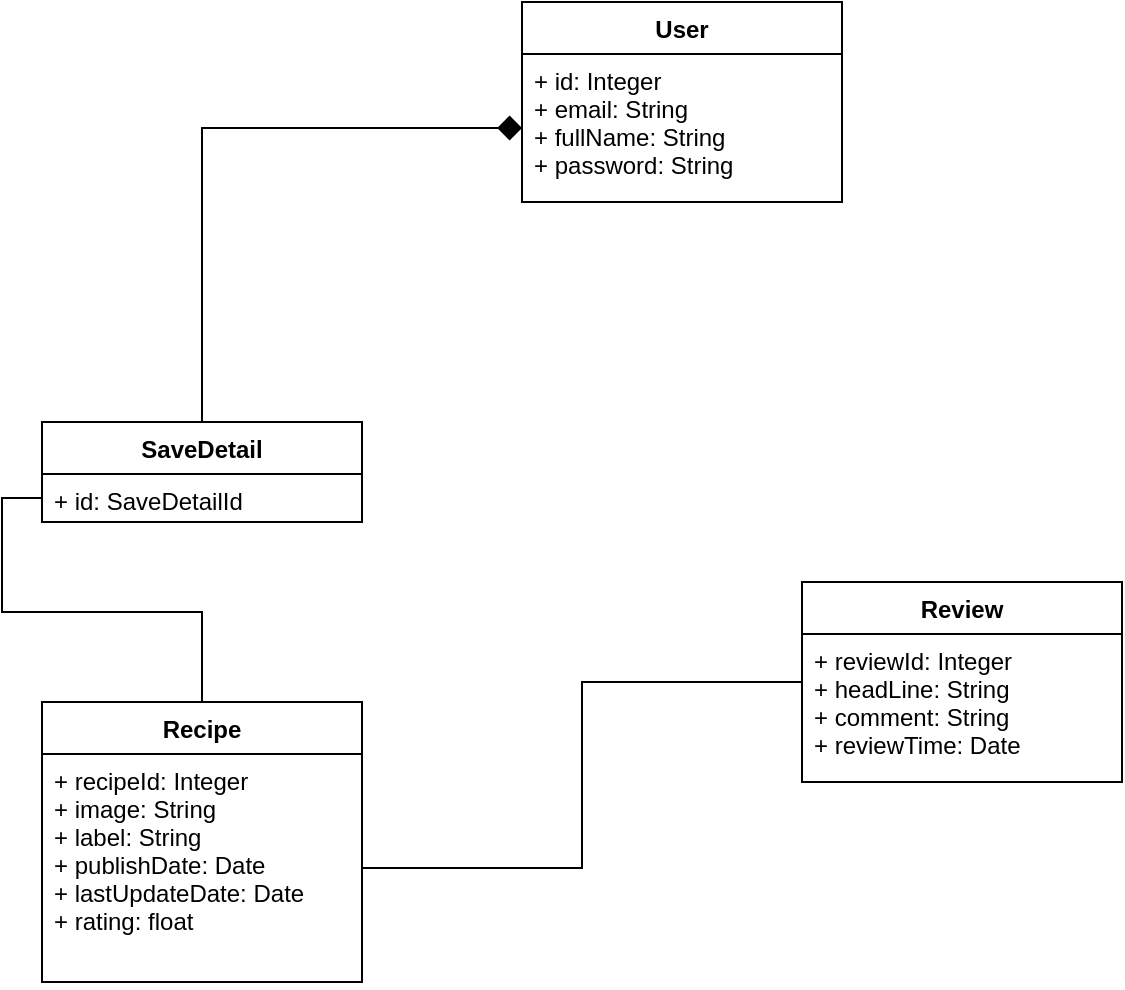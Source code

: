 <mxfile version="12.2.9" type="github" pages="1">
  <diagram id="KN8f9DW_rs04MBtCmTmJ" name="Page-1">
    <mxGraphModel dx="946" dy="597" grid="1" gridSize="10" guides="1" tooltips="1" connect="1" arrows="1" fold="1" page="1" pageScale="1" pageWidth="827" pageHeight="1169" math="0" shadow="0">
      <root>
        <mxCell id="0"/>
        <mxCell id="1" parent="0"/>
        <mxCell id="Ut0aBIWeJt2VPKH04SjW-5" value="User" style="swimlane;fontStyle=1;align=center;verticalAlign=top;childLayout=stackLayout;horizontal=1;startSize=26;horizontalStack=0;resizeParent=1;resizeParentMax=0;resizeLast=0;collapsible=1;marginBottom=0;" parent="1" vertex="1">
          <mxGeometry x="290" y="500" width="160" height="100" as="geometry"/>
        </mxCell>
        <mxCell id="Ut0aBIWeJt2VPKH04SjW-6" value="+ id: Integer&#xa;+ email: String&#xa;+ fullName: String&#xa;+ password: String" style="text;strokeColor=none;fillColor=none;align=left;verticalAlign=top;spacingLeft=4;spacingRight=4;overflow=hidden;rotatable=0;points=[[0,0.5],[1,0.5]];portConstraint=eastwest;" parent="Ut0aBIWeJt2VPKH04SjW-5" vertex="1">
          <mxGeometry y="26" width="160" height="74" as="geometry"/>
        </mxCell>
        <mxCell id="FdNIZN5skFPFPP1iI8t8-5" style="edgeStyle=orthogonalEdgeStyle;rounded=0;orthogonalLoop=1;jettySize=auto;html=1;exitX=0.5;exitY=0;exitDx=0;exitDy=0;entryX=0;entryY=0.5;entryDx=0;entryDy=0;endArrow=none;endFill=0;endSize=10;" edge="1" parent="1" source="Ut0aBIWeJt2VPKH04SjW-10" target="FdNIZN5skFPFPP1iI8t8-2">
          <mxGeometry relative="1" as="geometry"/>
        </mxCell>
        <mxCell id="Ut0aBIWeJt2VPKH04SjW-10" value="Recipe" style="swimlane;fontStyle=1;align=center;verticalAlign=top;childLayout=stackLayout;horizontal=1;startSize=26;horizontalStack=0;resizeParent=1;resizeParentMax=0;resizeLast=0;collapsible=1;marginBottom=0;" parent="1" vertex="1">
          <mxGeometry x="50" y="850" width="160" height="140" as="geometry"/>
        </mxCell>
        <mxCell id="Ut0aBIWeJt2VPKH04SjW-11" value="+ recipeId: Integer&#xa;+ image: String&#xa;+ label: String&#xa;+ publishDate: Date&#xa;+ lastUpdateDate: Date&#xa;+ rating: float" style="text;strokeColor=none;fillColor=none;align=left;verticalAlign=top;spacingLeft=4;spacingRight=4;overflow=hidden;rotatable=0;points=[[0,0.5],[1,0.5]];portConstraint=eastwest;" parent="Ut0aBIWeJt2VPKH04SjW-10" vertex="1">
          <mxGeometry y="26" width="160" height="114" as="geometry"/>
        </mxCell>
        <mxCell id="FdNIZN5skFPFPP1iI8t8-6" style="edgeStyle=orthogonalEdgeStyle;rounded=0;orthogonalLoop=1;jettySize=auto;html=1;entryX=1;entryY=0.5;entryDx=0;entryDy=0;endArrow=none;endFill=0;endSize=10;" edge="1" parent="1" source="Ut0aBIWeJt2VPKH04SjW-14" target="Ut0aBIWeJt2VPKH04SjW-11">
          <mxGeometry relative="1" as="geometry"/>
        </mxCell>
        <mxCell id="Ut0aBIWeJt2VPKH04SjW-14" value="Review" style="swimlane;fontStyle=1;align=center;verticalAlign=top;childLayout=stackLayout;horizontal=1;startSize=26;horizontalStack=0;resizeParent=1;resizeParentMax=0;resizeLast=0;collapsible=1;marginBottom=0;" parent="1" vertex="1">
          <mxGeometry x="430" y="790" width="160" height="100" as="geometry"/>
        </mxCell>
        <mxCell id="Ut0aBIWeJt2VPKH04SjW-15" value="+ reviewId: Integer&#xa;+ headLine: String&#xa;+ comment: String&#xa;+ reviewTime: Date" style="text;strokeColor=none;fillColor=none;align=left;verticalAlign=top;spacingLeft=4;spacingRight=4;overflow=hidden;rotatable=0;points=[[0,0.5],[1,0.5]];portConstraint=eastwest;" parent="Ut0aBIWeJt2VPKH04SjW-14" vertex="1">
          <mxGeometry y="26" width="160" height="74" as="geometry"/>
        </mxCell>
        <mxCell id="FdNIZN5skFPFPP1iI8t8-4" style="edgeStyle=orthogonalEdgeStyle;rounded=0;orthogonalLoop=1;jettySize=auto;html=1;entryX=0;entryY=0.5;entryDx=0;entryDy=0;endArrow=diamond;endFill=1;endSize=10;" edge="1" parent="1" source="FdNIZN5skFPFPP1iI8t8-1" target="Ut0aBIWeJt2VPKH04SjW-6">
          <mxGeometry relative="1" as="geometry"/>
        </mxCell>
        <mxCell id="FdNIZN5skFPFPP1iI8t8-1" value="SaveDetail" style="swimlane;fontStyle=1;align=center;verticalAlign=top;childLayout=stackLayout;horizontal=1;startSize=26;horizontalStack=0;resizeParent=1;resizeParentMax=0;resizeLast=0;collapsible=1;marginBottom=0;" vertex="1" parent="1">
          <mxGeometry x="50" y="710" width="160" height="50" as="geometry"/>
        </mxCell>
        <mxCell id="FdNIZN5skFPFPP1iI8t8-2" value="+ id: SaveDetailId" style="text;strokeColor=none;fillColor=none;align=left;verticalAlign=top;spacingLeft=4;spacingRight=4;overflow=hidden;rotatable=0;points=[[0,0.5],[1,0.5]];portConstraint=eastwest;" vertex="1" parent="FdNIZN5skFPFPP1iI8t8-1">
          <mxGeometry y="26" width="160" height="24" as="geometry"/>
        </mxCell>
      </root>
    </mxGraphModel>
  </diagram>
</mxfile>
